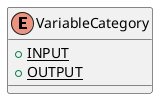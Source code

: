 @startuml

    enum VariableCategory {
        {static} +INPUT
        {static} +OUTPUT
    }

@enduml
